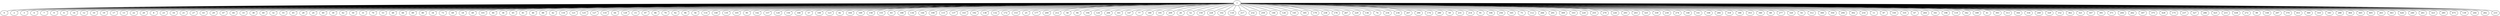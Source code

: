 graph G {
  1 -- 0;
  1 -- 2;
  1 -- 3;
  1 -- 4;
  1 -- 7;
  1 -- 9;
  1 -- 6;
  1 -- 14;
  1 -- 12;
  1 -- 10;
  1 -- 19;
  1 -- 17;
  1 -- 13;
  1 -- 22;
  1 -- 20;
  1 -- 8;
  1 -- 23;
  1 -- 16;
  1 -- 21;
  1 -- 27;
  1 -- 43;
  1 -- 29;
  1 -- 47;
  1 -- 44;
  1 -- 33;
  1 -- 38;
  1 -- 40;
  1 -- 32;
  1 -- 55;
  1 -- 45;
  1 -- 28;
  1 -- 24;
  1 -- 60;
  1 -- 30;
  1 -- 62;
  1 -- 50;
  1 -- 31;
  1 -- 70;
  1 -- 53;
  1 -- 48;
  1 -- 66;
  1 -- 89;
  1 -- 80;
  1 -- 34;
  1 -- 73;
  1 -- 69;
  1 -- 18;
  1 -- 49;
  1 -- 101;
  1 -- 84;
  1 -- 36;
  1 -- 65;
  1 -- 81;
  1 -- 46;
  1 -- 88;
  1 -- 42;
  1 -- 116;
  1 -- 121;
  1 -- 125;
  1 -- 127;
  1 -- 110;
  1 -- 64;
  1 -- 129;
  1 -- 15;
  1 -- 97;
  1 -- 86;
  1 -- 79;
  1 -- 92;
  1 -- 96;
  1 -- 56;
  1 -- 114;
  1 -- 140;
  1 -- 135;
  1 -- 105;
  1 -- 95;
  1 -- 142;
  1 -- 157;
  1 -- 120;
  1 -- 150;
  1 -- 168;
  1 -- 57;
  1 -- 100;
  1 -- 123;
  1 -- 82;
  1 -- 164;
  1 -- 169;
  1 -- 158;
  1 -- 155;
  1 -- 83;
  1 -- 188;
  1 -- 134;
  1 -- 144;
  1 -- 190;
  1 -- 115;
  1 -- 137;
  1 -- 143;
  1 -- 192;
  1 -- 138;
  1 -- 132;
  1 -- 172;
  1 -- 153;
  1 -- 25;
  1 -- 177;
  1 -- 200;
  1 -- 212;
  1 -- 58;
  1 -- 94;
  1 -- 194;
  1 -- 124;
  1 -- 206;
  1 -- 161;
  1 -- 147;
  1 -- 77;
  1 -- 180;
  1 -- 191;
  1 -- 209;
  1 -- 26;
  1 -- 52;
  1 -- 159;
  1 -- 228;
  1 -- 102;
  1 -- 118;
  1 -- 217;
  1 -- 232;
  1 -- 259;
  1 -- 146;
  1 -- 126;
  1 -- 145;
  1 -- 185;
  1 -- 179;
  1 -- 238;
  1 -- 176;
  1 -- 267;
  1 -- 229;
  1 -- 136;
  1 -- 74;
  1 -- 234;
  1 -- 236;
  1 -- 207;
  1 -- 290;
  1 -- 174;
  1 -- 280;
  1 -- 59;
  1 -- 231;
  1 -- 214;
  1 -- 91;
  1 -- 106;
  1 -- 256;
  1 -- 165;
  1 -- 75;
  1 -- 112;
  1 -- 266;
  1 -- 291;
  1 -- 309;
  1 -- 103;
  1 -- 220;
  1 -- 255;
  1 -- 279;
  1 -- 226;
  1 -- 293;
  1 -- 203;
  1 -- 325;
  1 -- 339;
  1 -- 230;
  1 -- 274;
  1 -- 148;
  1 -- 141;
  1 -- 108;
  1 -- 284;
  1 -- 318;
  1 -- 186;
  1 -- 353;
  1 -- 340;
  1 -- 68;
  1 -- 277;
  1 -- 320;
  1 -- 54;
  1 -- 312;
  1 -- 300;
  1 -- 350;
  1 -- 294;
  1 -- 302;
  1 -- 216;
  1 -- 11;
  1 -- 87;
  1 -- 330;
  1 -- 335;
  1 -- 67;
  1 -- 264;
  1 -- 341;
  1 -- 196;
  1 -- 119;
  1 -- 342;
  1 -- 189;
  1 -- 41;
  1 -- 393;
  1 -- 313;
  1 -- 344;
  1 -- 334;
  1 -- 249;
  1 -- 329;
  1 -- 152;
  1 -- 362;
  1 -- 321;
  1 -- 167;
  1 -- 391;
  1 -- 371;
  1 -- 204;
  1 -- 262;
  1 -- 187;
  1 -- 375;
  1 -- 428;
  1 -- 175;
  1 -- 237;
  1 -- 327;
  1 -- 286;
  1 -- 425;
  1 -- 215;
  1 -- 438;
  1 -- 272;
  1 -- 99;
  1 -- 338;
  1 -- 297;
  1 -- 370;
  1 -- 453;
  1 -- 369;
  1 -- 310;
  1 -- 183;
  1 -- 288;
  1 -- 364;
  1 -- 445;
  1 -- 405;
  1 -- 263;
  1 -- 363;
  1 -- 426;
  1 -- 240;
  1 -- 261;
  1 -- 323;
  1 -- 285;
  1 -- 475;
  1 -- 139;
  1 -- 244;
  1 -- 282;
  1 -- 233;
}